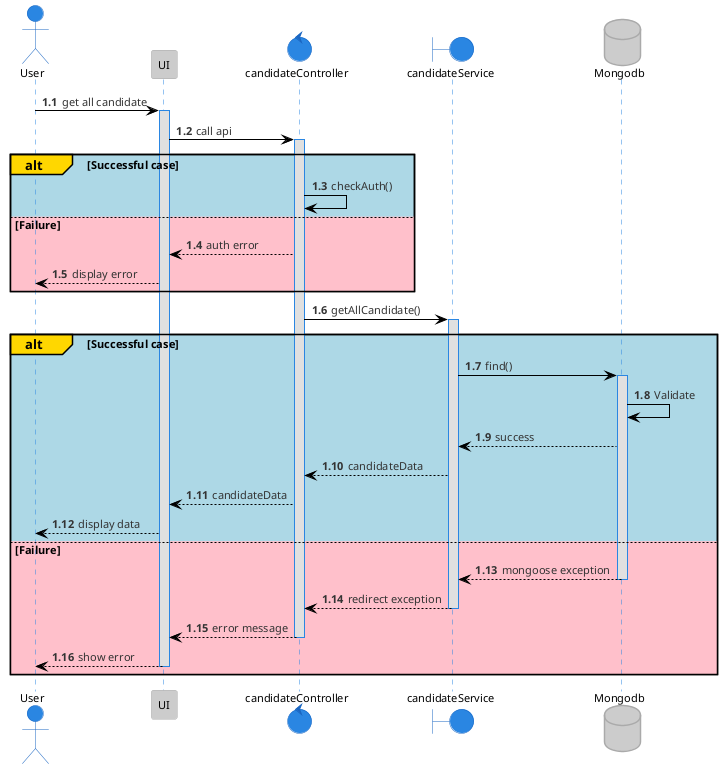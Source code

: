 @startuml getAllCandidate
!theme reddress-lightblue

autonumber 1.1
actor User
participant UI
control  candidateController
boundary candidateService
database Mongodb


User -> UI: get all candidate
activate UI
UI -> candidateController: call api
activate candidateController

alt#Gold #LightBlue Successful case
    candidateController -> candidateController: checkAuth()
else #Pink Failure
    candidateController --> UI: auth error
    UI --> User: display error
end

candidateController -> candidateService: getAllCandidate()

alt#Gold #LightBlue Successful case
    activate candidateService
    candidateService -> Mongodb: find()
    activate Mongodb
    Mongodb -> Mongodb: Validate
    Mongodb --> candidateService: success
    candidateService --> candidateController: candidateData
    candidateController --> UI: candidateData
    UI --> User: display data
else #Pink Failure
    Mongodb --> candidateService: mongoose exception
    deactivate Mongodb
    candidateService --> candidateController: redirect exception
    deactivate candidateService
    candidateController --> UI: error message
    deactivate candidateController
    UI --> User: show error
    deactivate Mongodb
    deactivate UI
end

@enduml

